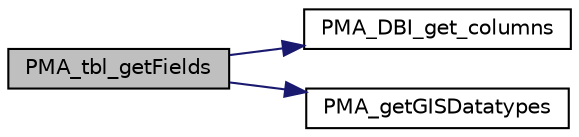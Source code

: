 digraph G
{
  edge [fontname="Helvetica",fontsize="10",labelfontname="Helvetica",labelfontsize="10"];
  node [fontname="Helvetica",fontsize="10",shape=record];
  rankdir="LR";
  Node1 [label="PMA_tbl_getFields",height=0.2,width=0.4,color="black", fillcolor="grey75", style="filled" fontcolor="black"];
  Node1 -> Node2 [color="midnightblue",fontsize="10",style="solid",fontname="Helvetica"];
  Node2 [label="PMA_DBI_get_columns",height=0.2,width=0.4,color="black", fillcolor="white", style="filled",URL="$database__interface_8lib_8php.html#a0f34de2c56a55fc2862bf26c489fc5aa",tooltip="Returns descriptions of columns in given table (all or given by $column)"];
  Node1 -> Node3 [color="midnightblue",fontsize="10",style="solid",fontname="Helvetica"];
  Node3 [label="PMA_getGISDatatypes",height=0.2,width=0.4,color="black", fillcolor="white", style="filled",URL="$common_8lib_8php.html#a5a62046e9c2bdbf74017b26758ed95fc",tooltip="Return GIS data types."];
}
